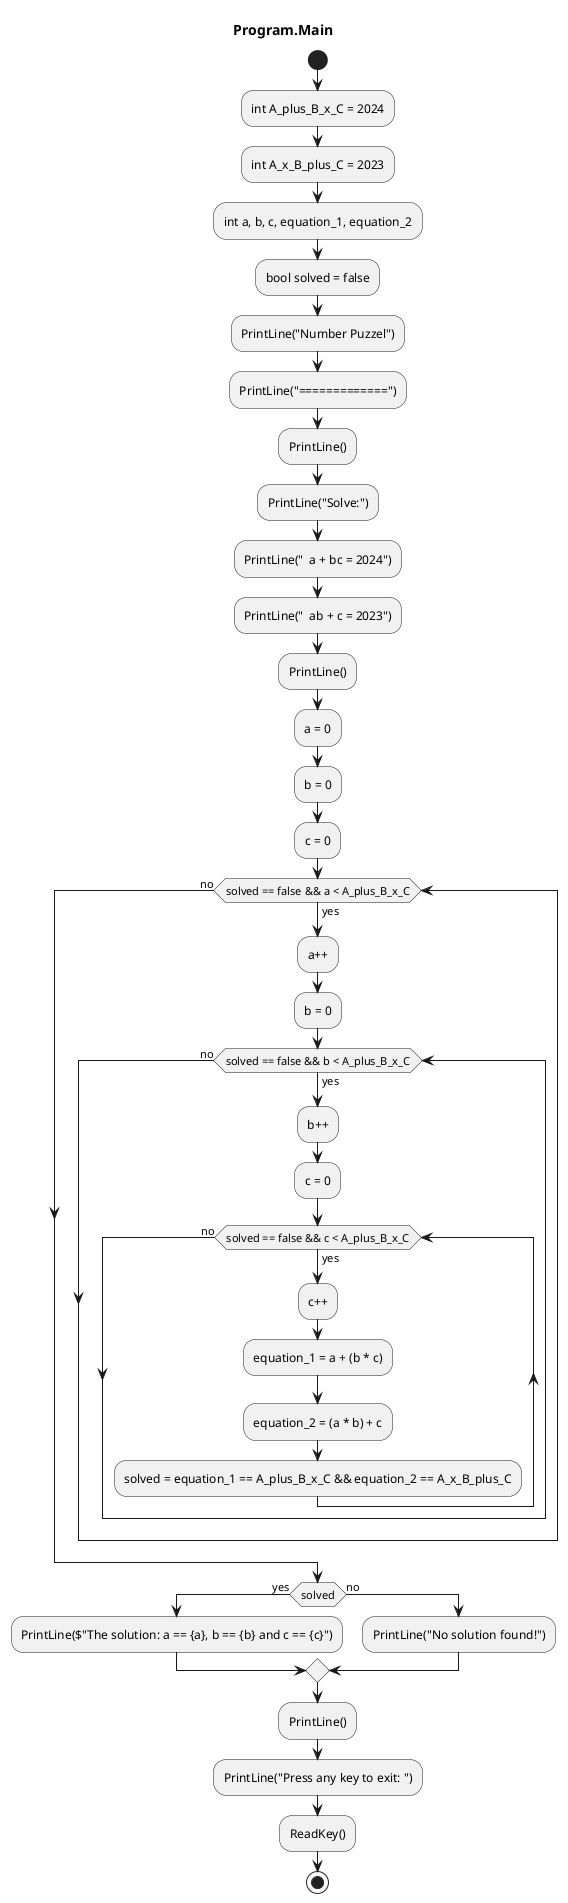 @startuml Program.Main
title Program.Main
start
:int A_plus_B_x_C = 2024;
:int A_x_B_plus_C = 2023;
:int a, b, c, equation_1, equation_2;
:bool solved = false;
:PrintLine("Number Puzzel");
:PrintLine("=============");
:PrintLine();
:PrintLine("Solve:");
:PrintLine("  a + bc = 2024");
:PrintLine("  ab + c = 2023");
:PrintLine();
:a = 0;
:b = 0;
:c = 0;
while (solved == false && a < A_plus_B_x_C) is (yes)
    :a++;
    :b = 0;
    while (solved == false && b < A_plus_B_x_C) is (yes)
        :b++;
        :c = 0;
        while (solved == false && c < A_plus_B_x_C) is (yes)
            :c++;
            :equation_1 = a + (b * c);
            :equation_2 = (a * b) + c;
            :solved = equation_1 == A_plus_B_x_C && equation_2 == A_x_B_plus_C;
        endwhile (no)
    endwhile (no)
endwhile (no)
if (solved) then (yes)
    :PrintLine($"The solution: a == {a}, b == {b} and c == {c}");
  else (no)
      :PrintLine("No solution found!");
endif
:PrintLine();
:PrintLine("Press any key to exit: ");
:ReadKey();
stop
@enduml
